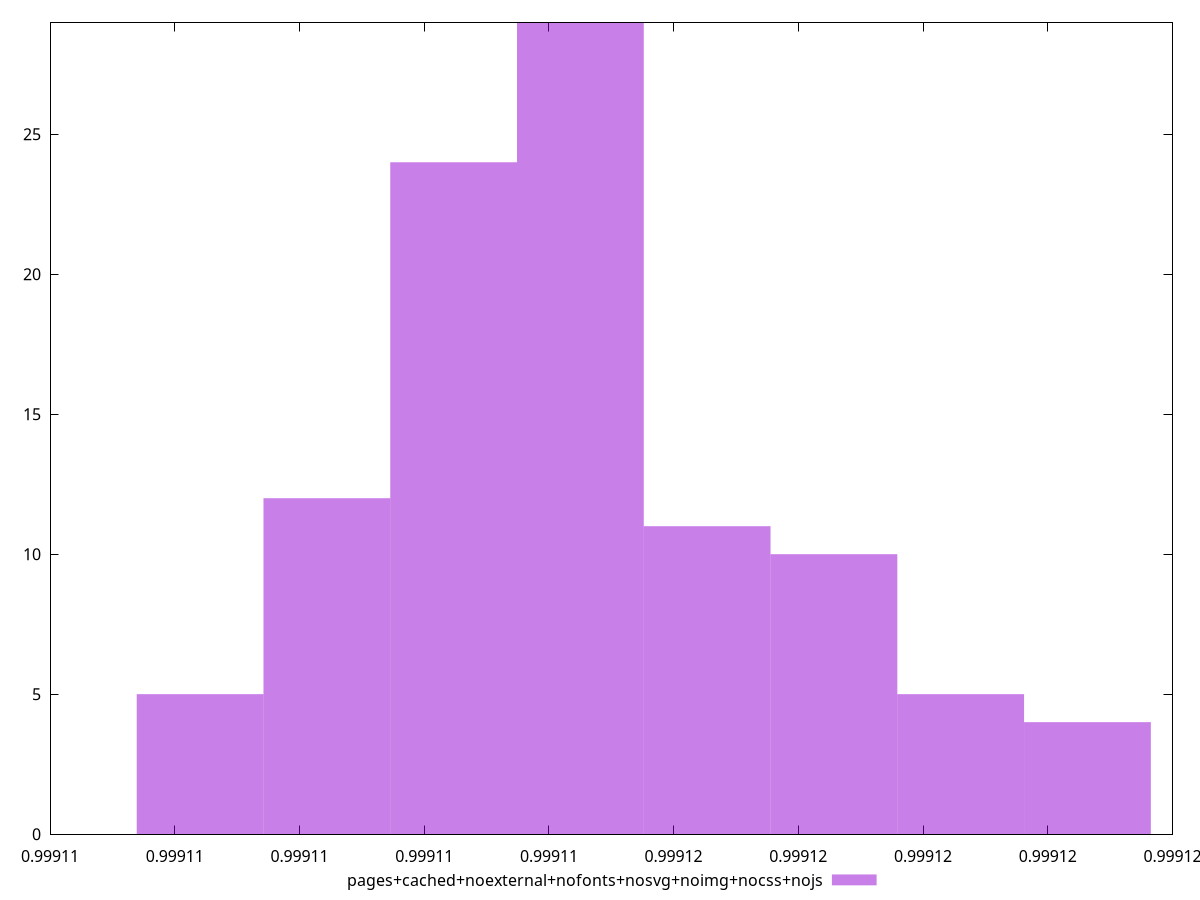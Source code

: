 $_pagesCachedNoexternalNofontsNosvgNoimgNocssNojs <<EOF
0.9991124724590839 24
0.9991185708182206 10
0.9991145052454629 29
0.9991226363909785 4
0.9991206036045996 5
0.999108406886326 5
0.9991165380318417 11
0.999110439672705 12
EOF
set key outside below
set terminal pngcairo
set output "report_00006_2020-11-02T20-21-41.718Z/first-cpu-idle/pages+cached+noexternal+nofonts+nosvg+noimg+nocss+nojs//hist.png"
set yrange [0:29]
set boxwidth 0.000002032786378932783
set style fill transparent solid 0.5 noborder
plot $_pagesCachedNoexternalNofontsNosvgNoimgNocssNojs title "pages+cached+noexternal+nofonts+nosvg+noimg+nocss+nojs" with boxes ,